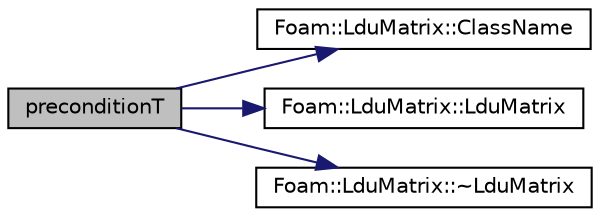 digraph "preconditionT"
{
  bgcolor="transparent";
  edge [fontname="Helvetica",fontsize="10",labelfontname="Helvetica",labelfontsize="10"];
  node [fontname="Helvetica",fontsize="10",shape=record];
  rankdir="LR";
  Node1 [label="preconditionT",height=0.2,width=0.4,color="black", fillcolor="grey75", style="filled", fontcolor="black"];
  Node1 -> Node2 [color="midnightblue",fontsize="10",style="solid",fontname="Helvetica"];
  Node2 [label="Foam::LduMatrix::ClassName",height=0.2,width=0.4,color="black",URL="$a01282.html#a791375d2cd1b9c216ac5bd53914cdc70"];
  Node1 -> Node3 [color="midnightblue",fontsize="10",style="solid",fontname="Helvetica"];
  Node3 [label="Foam::LduMatrix::LduMatrix",height=0.2,width=0.4,color="black",URL="$a01282.html#abc954c07c1cb0112e1eb4847235807e7",tooltip="Construct given an LDU addressed mesh. "];
  Node1 -> Node4 [color="midnightblue",fontsize="10",style="solid",fontname="Helvetica"];
  Node4 [label="Foam::LduMatrix::~LduMatrix",height=0.2,width=0.4,color="black",URL="$a01282.html#a9072ce9e273633e47653c4f7c1744b63"];
}
